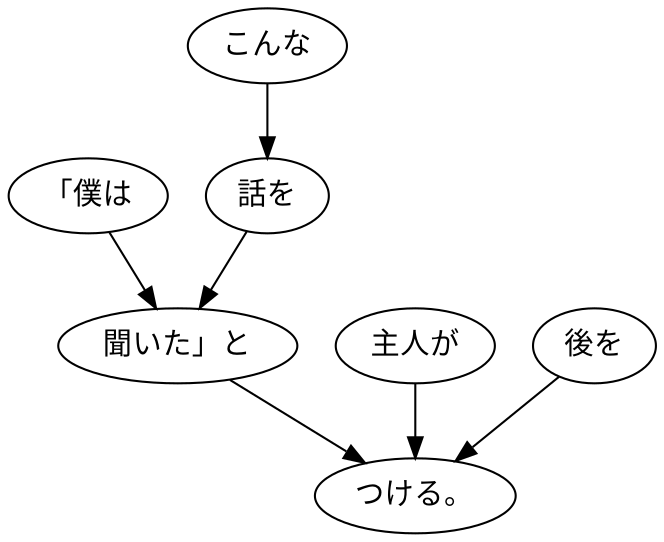 digraph graph8528 {
	node0 [label="「僕は"];
	node1 [label="こんな"];
	node2 [label="話を"];
	node3 [label="聞いた」と"];
	node4 [label="主人が"];
	node5 [label="後を"];
	node6 [label="つける。"];
	node0 -> node3;
	node1 -> node2;
	node2 -> node3;
	node3 -> node6;
	node4 -> node6;
	node5 -> node6;
}
